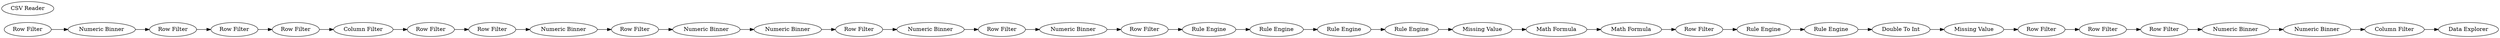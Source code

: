 digraph {
	8 [label="Row Filter"]
	9 [label="Numeric Binner"]
	11 [label="Row Filter"]
	12 [label="Column Filter"]
	13 [label="Row Filter"]
	14 [label="Numeric Binner"]
	15 [label="Rule Engine"]
	16 [label="Missing Value"]
	17 [label="Math Formula"]
	18 [label="Rule Engine"]
	19 [label="Rule Engine"]
	20 [label="Rule Engine"]
	21 [label="Math Formula"]
	22 [label="CSV Reader"]
	25 [label="Missing Value"]
	26 [label="Double To Int"]
	27 [label="Numeric Binner"]
	28 [label="Data Explorer"]
	29 [label="Numeric Binner"]
	31 [label="Numeric Binner"]
	35 [label="Row Filter"]
	36 [label="Numeric Binner"]
	38 [label="Row Filter"]
	43 [label="Row Filter"]
	44 [label="Row Filter"]
	45 [label="Row Filter"]
	46 [label="Row Filter"]
	47 [label="Numeric Binner"]
	48 [label="Numeric Binner"]
	49 [label="Rule Engine"]
	50 [label="Rule Engine"]
	51 [label="Row Filter"]
	52 [label="Column Filter"]
	53 [label="Row Filter"]
	54 [label="Row Filter"]
	55 [label="Row Filter"]
	56 [label="Row Filter"]
	8 -> 9
	9 -> 11
	11 -> 13
	12 -> 54
	13 -> 35
	14 -> 45
	15 -> 18
	16 -> 17
	17 -> 21
	18 -> 19
	19 -> 20
	20 -> 16
	21 -> 56
	25 -> 43
	26 -> 25
	27 -> 51
	29 -> 53
	31 -> 29
	35 -> 12
	36 -> 38
	38 -> 15
	43 -> 44
	44 -> 46
	45 -> 36
	46 -> 47
	47 -> 48
	48 -> 52
	49 -> 50
	50 -> 26
	51 -> 31
	52 -> 28
	53 -> 14
	54 -> 55
	55 -> 27
	56 -> 49
	rankdir=LR
}
